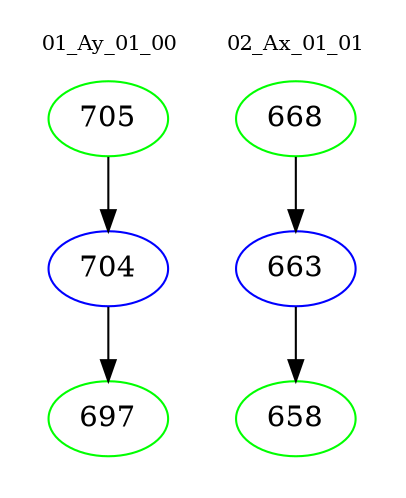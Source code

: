 digraph{
subgraph cluster_0 {
color = white
label = "01_Ay_01_00";
fontsize=10;
T0_705 [label="705", color="green"]
T0_705 -> T0_704 [color="black"]
T0_704 [label="704", color="blue"]
T0_704 -> T0_697 [color="black"]
T0_697 [label="697", color="green"]
}
subgraph cluster_1 {
color = white
label = "02_Ax_01_01";
fontsize=10;
T1_668 [label="668", color="green"]
T1_668 -> T1_663 [color="black"]
T1_663 [label="663", color="blue"]
T1_663 -> T1_658 [color="black"]
T1_658 [label="658", color="green"]
}
}
